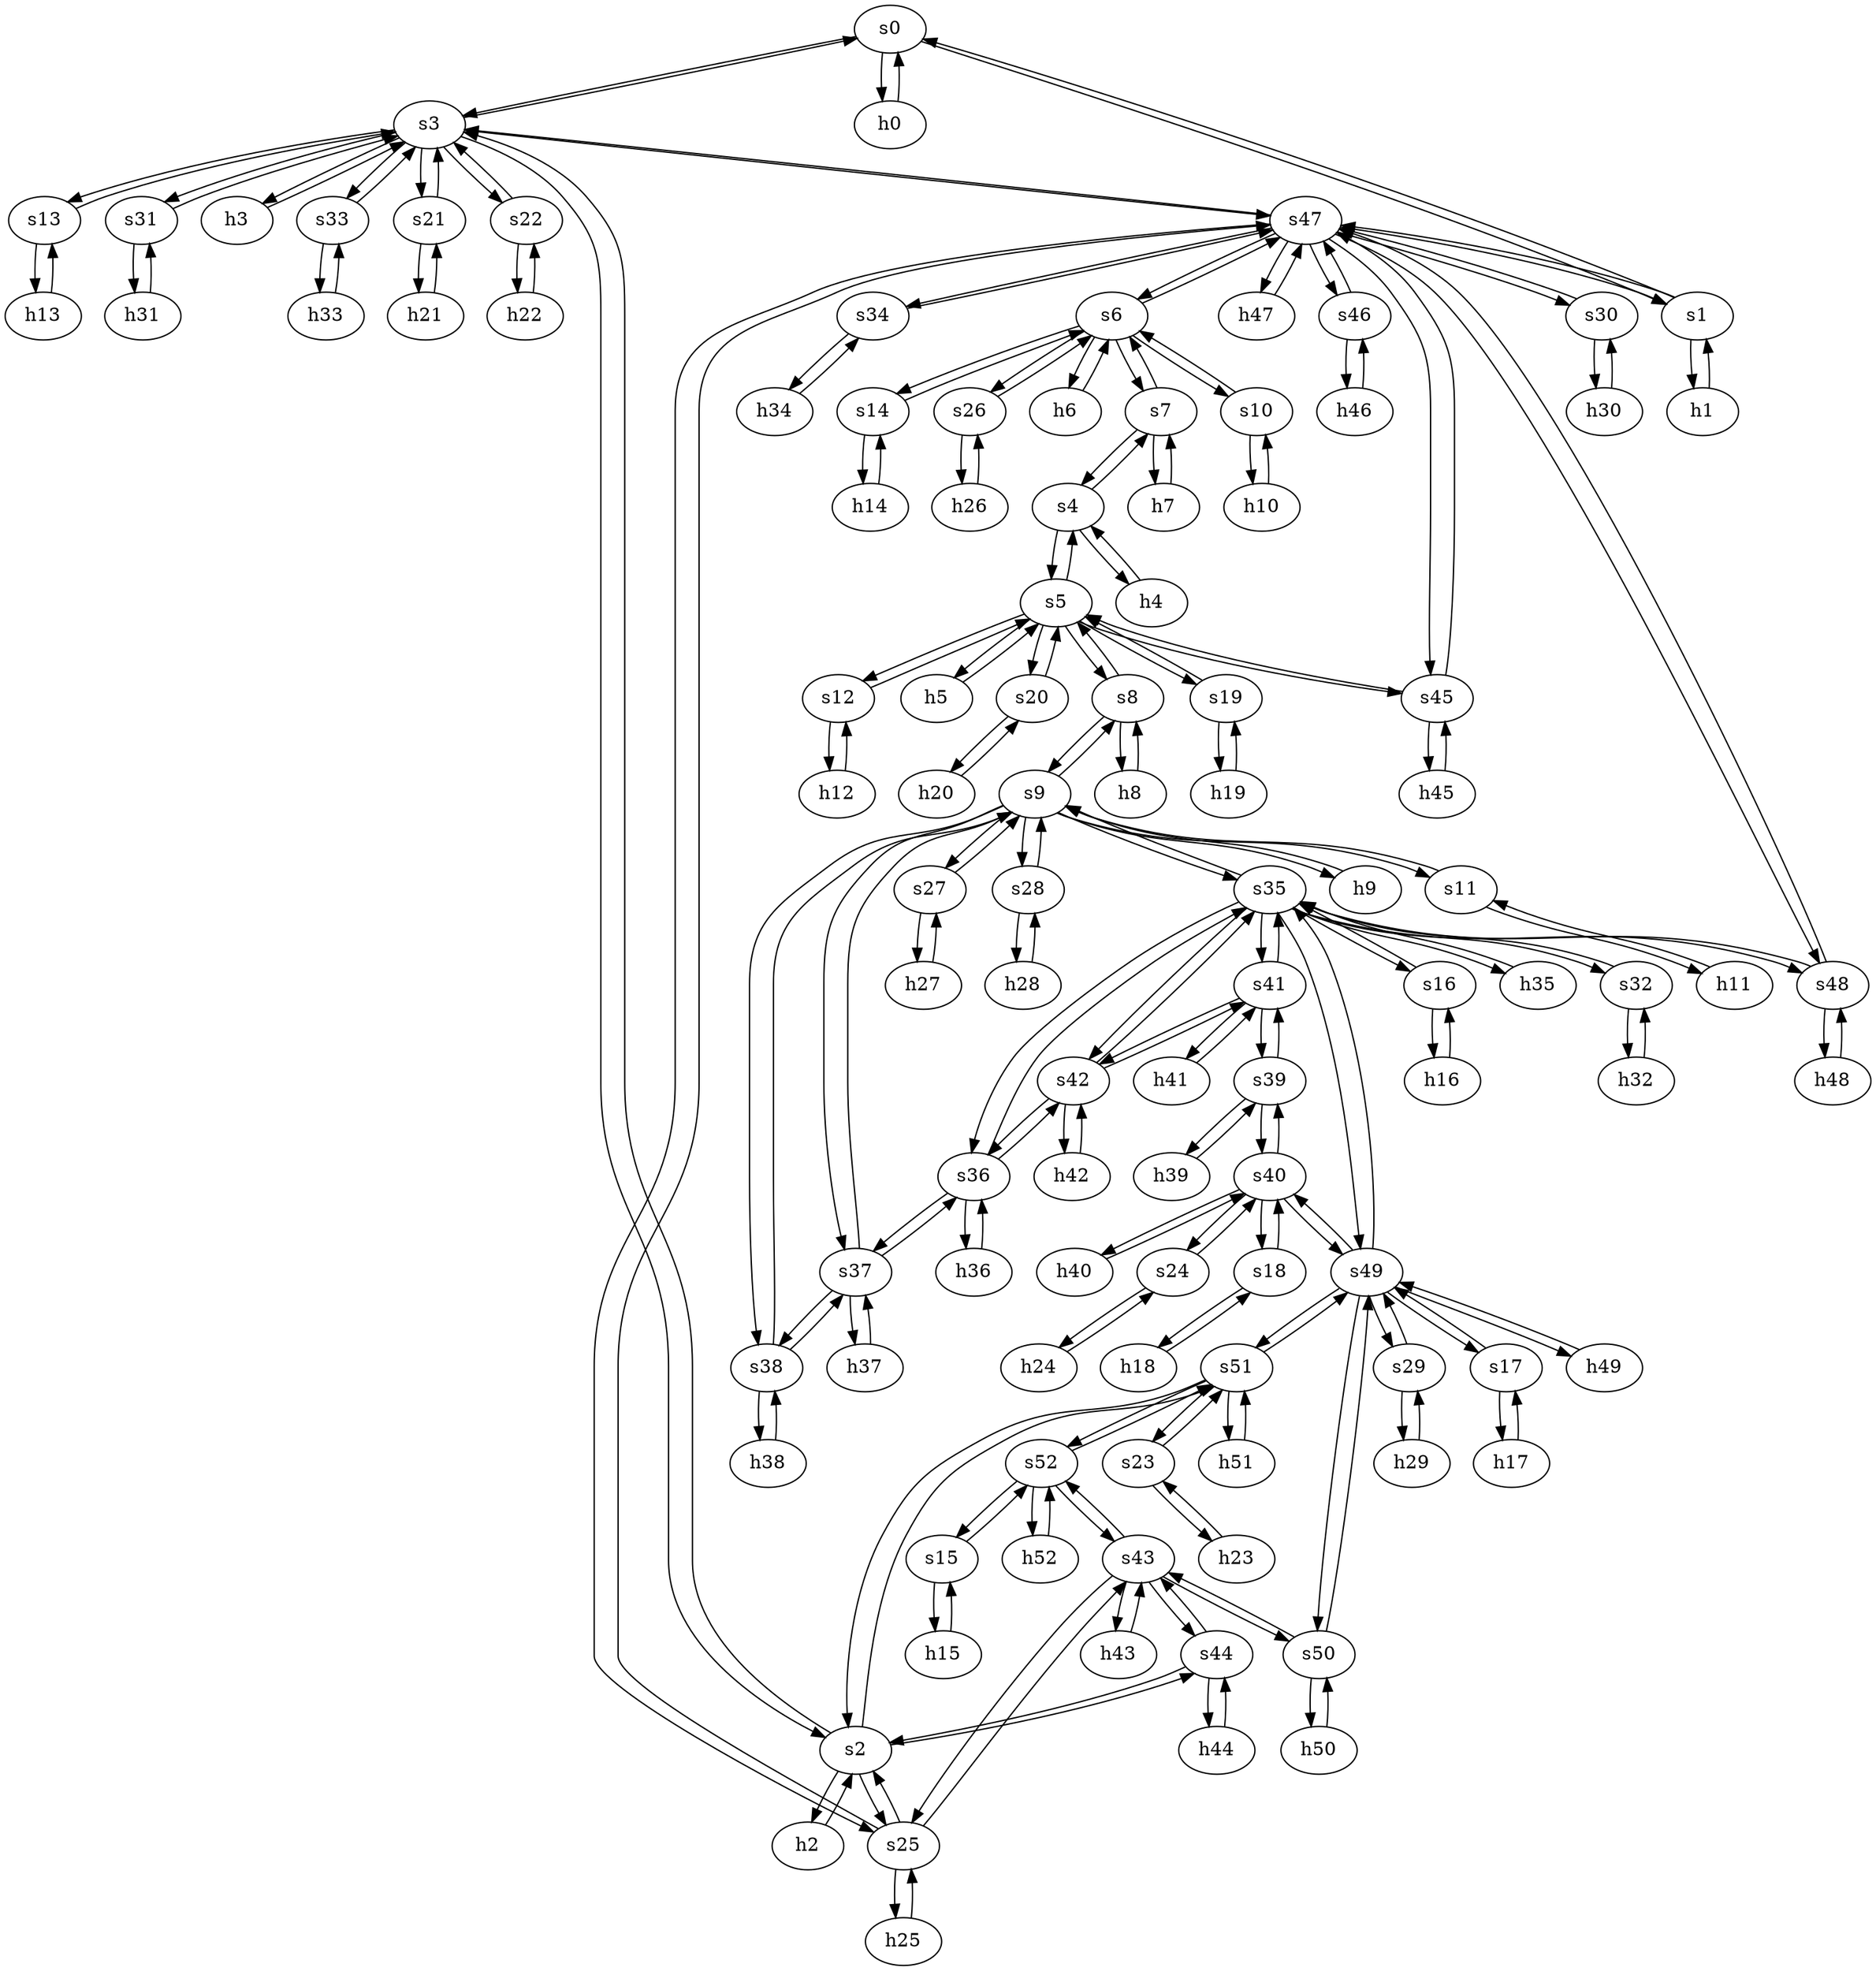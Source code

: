 strict digraph "BTN " {
	s0	 [id=0,
		type=switch];
	s3	 [id=3,
		type=switch];
	s0 -> s3	 [capacity="1Gbps",
		cost=1,
		dst_port=2,
		src_port=3];
	h0	 [ip="111.0.0.0",
		mac="00:00:00:00:0:0",
		type=host];
	s0 -> h0	 [capacity="1Gbps",
		cost=1,
		dst_port=1,
		src_port=1];
	s1	 [id=1,
		type=switch];
	s0 -> s1	 [capacity="1Gbps",
		cost=1,
		dst_port=2,
		src_port=2];
	s7	 [id=7,
		type=switch];
	h7	 [ip="111.0.7.7",
		mac="00:00:00:00:7:7",
		type=host];
	s7 -> h7	 [capacity="1Gbps",
		cost=1,
		dst_port=1,
		src_port=1];
	s4	 [id=4,
		type=switch];
	s7 -> s4	 [capacity="1Gbps",
		cost=1,
		dst_port=3,
		src_port=2];
	s6	 [id=6,
		type=switch];
	s7 -> s6	 [capacity="1Gbps",
		cost=1,
		dst_port=6,
		src_port=3];
	h20	 [ip="111.0.20.20",
		mac="00:00:00:00:20:20",
		type=host];
	s20	 [id=20,
		type=switch];
	h20 -> s20	 [capacity="1Gbps",
		cost=1,
		dst_port=1,
		src_port=1];
	h47	 [ip="111.0.47.47",
		mac="00:00:00:00:47:47",
		type=host];
	s47	 [id=47,
		type=switch];
	h47 -> s47	 [capacity="1Gbps",
		cost=1,
		dst_port=1,
		src_port=1];
	h46	 [ip="111.0.46.46",
		mac="00:00:00:00:46:46",
		type=host];
	s46	 [id=46,
		type=switch];
	h46 -> s46	 [capacity="1Gbps",
		cost=1,
		dst_port=1,
		src_port=1];
	h45	 [ip="111.0.45.45",
		mac="00:00:00:00:45:45",
		type=host];
	s45	 [id=45,
		type=switch];
	h45 -> s45	 [capacity="1Gbps",
		cost=1,
		dst_port=1,
		src_port=1];
	h44	 [ip="111.0.44.44",
		mac="00:00:00:00:44:44",
		type=host];
	s44	 [id=44,
		type=switch];
	h44 -> s44	 [capacity="1Gbps",
		cost=1,
		dst_port=1,
		src_port=1];
	h43	 [ip="111.0.43.43",
		mac="00:00:00:00:43:43",
		type=host];
	s43	 [id=43,
		type=switch];
	h43 -> s43	 [capacity="1Gbps",
		cost=1,
		dst_port=1,
		src_port=1];
	s5	 [id=5,
		type=switch];
	s5 -> s20	 [capacity="1Gbps",
		cost=1,
		dst_port=2,
		src_port=7];
	s5 -> s45	 [capacity="1Gbps",
		cost=1,
		dst_port=2,
		src_port=5];
	s19	 [id=19,
		type=switch];
	s5 -> s19	 [capacity="1Gbps",
		cost=1,
		dst_port=2,
		src_port=6];
	s8	 [id=8,
		type=switch];
	s5 -> s8	 [capacity="1Gbps",
		cost=1,
		dst_port=2,
		src_port=3];
	h5	 [ip="111.0.5.5",
		mac="00:00:00:00:5:5",
		type=host];
	s5 -> h5	 [capacity="1Gbps",
		cost=1,
		dst_port=1,
		src_port=1];
	s12	 [id=12,
		type=switch];
	s5 -> s12	 [capacity="1Gbps",
		cost=1,
		dst_port=2,
		src_port=4];
	s5 -> s4	 [capacity="1Gbps",
		cost=1,
		dst_port=2,
		src_port=2];
	h41	 [ip="111.0.41.41",
		mac="00:00:00:00:41:41",
		type=host];
	s41	 [id=41,
		type=switch];
	h41 -> s41	 [capacity="1Gbps",
		cost=1,
		dst_port=1,
		src_port=1];
	h40	 [ip="111.0.40.40",
		mac="00:00:00:00:40:40",
		type=host];
	s40	 [id=40,
		type=switch];
	h40 -> s40	 [capacity="1Gbps",
		cost=1,
		dst_port=1,
		src_port=1];
	s4 -> s5	 [capacity="1Gbps",
		cost=1,
		dst_port=2,
		src_port=2];
	h4	 [ip="111.0.4.4",
		mac="00:00:00:00:4:4",
		type=host];
	s4 -> h4	 [capacity="1Gbps",
		cost=1,
		dst_port=1,
		src_port=1];
	s4 -> s7	 [capacity="1Gbps",
		cost=1,
		dst_port=2,
		src_port=3];
	h49	 [ip="111.0.49.49",
		mac="00:00:00:00:49:49",
		type=host];
	s49	 [id=49,
		type=switch];
	h49 -> s49	 [capacity="1Gbps",
		cost=1,
		dst_port=1,
		src_port=1];
	h48	 [ip="111.0.48.48",
		mac="00:00:00:00:48:48",
		type=host];
	s48	 [id=48,
		type=switch];
	h48 -> s48	 [capacity="1Gbps",
		cost=1,
		dst_port=1,
		src_port=1];
	s52	 [id=52,
		type=switch];
	s52 -> s43	 [capacity="1Gbps",
		cost=1,
		dst_port=5,
		src_port=3];
	s51	 [id=51,
		type=switch];
	s52 -> s51	 [capacity="1Gbps",
		cost=1,
		dst_port=5,
		src_port=4];
	h52	 [ip="111.0.52.52",
		mac="00:00:00:00:52:52",
		type=host];
	s52 -> h52	 [capacity="1Gbps",
		cost=1,
		dst_port=1,
		src_port=1];
	s15	 [id=15,
		type=switch];
	s52 -> s15	 [capacity="1Gbps",
		cost=1,
		dst_port=2,
		src_port=2];
	h51	 [ip="111.0.51.51",
		mac="00:00:00:00:51:51",
		type=host];
	s51 -> h51	 [capacity="1Gbps",
		cost=1,
		dst_port=1,
		src_port=1];
	s2	 [id=2,
		type=switch];
	s51 -> s2	 [capacity="1Gbps",
		cost=1,
		dst_port=5,
		src_port=2];
	s51 -> s52	 [capacity="1Gbps",
		cost=1,
		dst_port=4,
		src_port=5];
	s51 -> s49	 [capacity="1Gbps",
		cost=1,
		dst_port=7,
		src_port=4];
	s23	 [id=23,
		type=switch];
	s51 -> s23	 [capacity="1Gbps",
		cost=1,
		dst_port=2,
		src_port=3];
	s50	 [id=50,
		type=switch];
	s50 -> s43	 [capacity="1Gbps",
		cost=1,
		dst_port=3,
		src_port=2];
	s50 -> s49	 [capacity="1Gbps",
		cost=1,
		dst_port=6,
		src_port=3];
	h50	 [ip="111.0.50.50",
		mac="00:00:00:00:50:50",
		type=host];
	s50 -> h50	 [capacity="1Gbps",
		cost=1,
		dst_port=1,
		src_port=1];
	h50 -> s50	 [capacity="1Gbps",
		cost=1,
		dst_port=1,
		src_port=1];
	h51 -> s51	 [capacity="1Gbps",
		cost=1,
		dst_port=1,
		src_port=1];
	h52 -> s52	 [capacity="1Gbps",
		cost=1,
		dst_port=1,
		src_port=1];
	s44 -> s2	 [capacity="1Gbps",
		cost=1,
		dst_port=4,
		src_port=2];
	s44 -> s43	 [capacity="1Gbps",
		cost=1,
		dst_port=4,
		src_port=3];
	s44 -> h44	 [capacity="1Gbps",
		cost=1,
		dst_port=1,
		src_port=1];
	h24	 [ip="111.0.24.24",
		mac="00:00:00:00:24:24",
		type=host];
	s24	 [id=24,
		type=switch];
	h24 -> s24	 [capacity="1Gbps",
		cost=1,
		dst_port=1,
		src_port=1];
	s46 -> h46	 [capacity="1Gbps",
		cost=1,
		dst_port=1,
		src_port=1];
	s46 -> s47	 [capacity="1Gbps",
		cost=1,
		dst_port=9,
		src_port=2];
	s47 -> s3	 [capacity="1Gbps",
		cost=1,
		dst_port=6,
		src_port=3];
	s30	 [id=30,
		type=switch];
	s47 -> s30	 [capacity="1Gbps",
		cost=1,
		dst_port=2,
		src_port=6];
	s47 -> s45	 [capacity="1Gbps",
		cost=1,
		dst_port=3,
		src_port=8];
	s47 -> s1	 [capacity="1Gbps",
		cost=1,
		dst_port=3,
		src_port=2];
	s47 -> s46	 [capacity="1Gbps",
		cost=1,
		dst_port=2,
		src_port=9];
	s25	 [id=25,
		type=switch];
	s47 -> s25	 [capacity="1Gbps",
		cost=1,
		dst_port=4,
		src_port=5];
	s47 -> h47	 [capacity="1Gbps",
		cost=1,
		dst_port=1,
		src_port=1];
	s47 -> s48	 [capacity="1Gbps",
		cost=1,
		dst_port=3,
		src_port=10];
	s34	 [id=34,
		type=switch];
	s47 -> s34	 [capacity="1Gbps",
		cost=1,
		dst_port=2,
		src_port=7];
	s47 -> s6	 [capacity="1Gbps",
		cost=1,
		dst_port=3,
		src_port=4];
	s40 -> h40	 [capacity="1Gbps",
		cost=1,
		dst_port=1,
		src_port=1];
	s39	 [id=39,
		type=switch];
	s40 -> s39	 [capacity="1Gbps",
		cost=1,
		dst_port=2,
		src_port=4];
	s18	 [id=18,
		type=switch];
	s40 -> s18	 [capacity="1Gbps",
		cost=1,
		dst_port=2,
		src_port=2];
	s40 -> s49	 [capacity="1Gbps",
		cost=1,
		dst_port=5,
		src_port=5];
	s40 -> s24	 [capacity="1Gbps",
		cost=1,
		dst_port=2,
		src_port=3];
	s42	 [id=42,
		type=switch];
	s41 -> s42	 [capacity="1Gbps",
		cost=1,
		dst_port=4,
		src_port=4];
	s41 -> s39	 [capacity="1Gbps",
		cost=1,
		dst_port=3,
		src_port=3];
	s35	 [id=35,
		type=switch];
	s41 -> s35	 [capacity="1Gbps",
		cost=1,
		dst_port=9,
		src_port=2];
	s41 -> h41	 [capacity="1Gbps",
		cost=1,
		dst_port=1,
		src_port=1];
	h42	 [ip="111.0.42.42",
		mac="00:00:00:00:42:42",
		type=host];
	s42 -> h42	 [capacity="1Gbps",
		cost=1,
		dst_port=1,
		src_port=1];
	s42 -> s35	 [capacity="1Gbps",
		cost=1,
		dst_port=7,
		src_port=2];
	s36	 [id=36,
		type=switch];
	s42 -> s36	 [capacity="1Gbps",
		cost=1,
		dst_port=3,
		src_port=3];
	s42 -> s41	 [capacity="1Gbps",
		cost=1,
		dst_port=4,
		src_port=4];
	s43 -> h43	 [capacity="1Gbps",
		cost=1,
		dst_port=1,
		src_port=1];
	s43 -> s52	 [capacity="1Gbps",
		cost=1,
		dst_port=3,
		src_port=5];
	s43 -> s25	 [capacity="1Gbps",
		cost=1,
		dst_port=3,
		src_port=2];
	s43 -> s44	 [capacity="1Gbps",
		cost=1,
		dst_port=3,
		src_port=4];
	s43 -> s50	 [capacity="1Gbps",
		cost=1,
		dst_port=2,
		src_port=3];
	s48 -> h48	 [capacity="1Gbps",
		cost=1,
		dst_port=1,
		src_port=1];
	s48 -> s35	 [capacity="1Gbps",
		cost=1,
		dst_port=5,
		src_port=2];
	s48 -> s47	 [capacity="1Gbps",
		cost=1,
		dst_port=10,
		src_port=3];
	s49 -> s40	 [capacity="1Gbps",
		cost=1,
		dst_port=5,
		src_port=5];
	s49 -> h49	 [capacity="1Gbps",
		cost=1,
		dst_port=1,
		src_port=1];
	s49 -> s35	 [capacity="1Gbps",
		cost=1,
		dst_port=8,
		src_port=4];
	s29	 [id=29,
		type=switch];
	s49 -> s29	 [capacity="1Gbps",
		cost=1,
		dst_port=2,
		src_port=3];
	s17	 [id=17,
		type=switch];
	s49 -> s17	 [capacity="1Gbps",
		cost=1,
		dst_port=2,
		src_port=2];
	s49 -> s51	 [capacity="1Gbps",
		cost=1,
		dst_port=4,
		src_port=7];
	s49 -> s50	 [capacity="1Gbps",
		cost=1,
		dst_port=3,
		src_port=6];
	h42 -> s42	 [capacity="1Gbps",
		cost=1,
		dst_port=1,
		src_port=1];
	s45 -> s5	 [capacity="1Gbps",
		cost=1,
		dst_port=5,
		src_port=2];
	s45 -> h45	 [capacity="1Gbps",
		cost=1,
		dst_port=1,
		src_port=1];
	s45 -> s47	 [capacity="1Gbps",
		cost=1,
		dst_port=8,
		src_port=3];
	h19	 [ip="111.0.19.19",
		mac="00:00:00:00:19:19",
		type=host];
	s19 -> h19	 [capacity="1Gbps",
		cost=1,
		dst_port=1,
		src_port=1];
	s19 -> s5	 [capacity="1Gbps",
		cost=1,
		dst_port=6,
		src_port=2];
	s18 -> s40	 [capacity="1Gbps",
		cost=1,
		dst_port=2,
		src_port=2];
	h18	 [ip="111.0.18.18",
		mac="00:00:00:00:18:18",
		type=host];
	s18 -> h18	 [capacity="1Gbps",
		cost=1,
		dst_port=1,
		src_port=1];
	s13	 [id=13,
		type=switch];
	s13 -> s3	 [capacity="1Gbps",
		cost=1,
		dst_port=5,
		src_port=2];
	h13	 [ip="111.0.13.13",
		mac="00:00:00:00:13:13",
		type=host];
	s13 -> h13	 [capacity="1Gbps",
		cost=1,
		dst_port=1,
		src_port=1];
	s12 -> s5	 [capacity="1Gbps",
		cost=1,
		dst_port=4,
		src_port=2];
	h12	 [ip="111.0.12.12",
		mac="00:00:00:00:12:12",
		type=host];
	s12 -> h12	 [capacity="1Gbps",
		cost=1,
		dst_port=1,
		src_port=1];
	s11	 [id=11,
		type=switch];
	h11	 [ip="111.0.11.11",
		mac="00:00:00:00:11:11",
		type=host];
	s11 -> h11	 [capacity="1Gbps",
		cost=1,
		dst_port=1,
		src_port=1];
	s9	 [id=9,
		type=switch];
	s11 -> s9	 [capacity="1Gbps",
		cost=1,
		dst_port=6,
		src_port=2];
	s10	 [id=10,
		type=switch];
	h10	 [ip="111.0.10.10",
		mac="00:00:00:00:10:10",
		type=host];
	s10 -> h10	 [capacity="1Gbps",
		cost=1,
		dst_port=1,
		src_port=1];
	s10 -> s6	 [capacity="1Gbps",
		cost=1,
		dst_port=4,
		src_port=2];
	s17 -> s49	 [capacity="1Gbps",
		cost=1,
		dst_port=2,
		src_port=2];
	h17	 [ip="111.0.17.17",
		mac="00:00:00:00:17:17",
		type=host];
	s17 -> h17	 [capacity="1Gbps",
		cost=1,
		dst_port=1,
		src_port=1];
	s16	 [id=16,
		type=switch];
	s16 -> s35	 [capacity="1Gbps",
		cost=1,
		dst_port=3,
		src_port=2];
	h16	 [ip="111.0.16.16",
		mac="00:00:00:00:16:16",
		type=host];
	s16 -> h16	 [capacity="1Gbps",
		cost=1,
		dst_port=1,
		src_port=1];
	s15 -> s52	 [capacity="1Gbps",
		cost=1,
		dst_port=2,
		src_port=2];
	h15	 [ip="111.0.15.15",
		mac="00:00:00:00:15:15",
		type=host];
	s15 -> h15	 [capacity="1Gbps",
		cost=1,
		dst_port=1,
		src_port=1];
	s14	 [id=14,
		type=switch];
	h14	 [ip="111.0.14.14",
		mac="00:00:00:00:14:14",
		type=host];
	s14 -> h14	 [capacity="1Gbps",
		cost=1,
		dst_port=1,
		src_port=1];
	s14 -> s6	 [capacity="1Gbps",
		cost=1,
		dst_port=5,
		src_port=2];
	h8	 [ip="111.0.8.8",
		mac="00:00:00:00:8:8",
		type=host];
	h8 -> s8	 [capacity="1Gbps",
		cost=1,
		dst_port=1,
		src_port=1];
	h9	 [ip="111.0.9.9",
		mac="00:00:00:00:9:9",
		type=host];
	h9 -> s9	 [capacity="1Gbps",
		cost=1,
		dst_port=1,
		src_port=1];
	h2	 [ip="111.0.2.2",
		mac="00:00:00:00:2:2",
		type=host];
	h2 -> s2	 [capacity="1Gbps",
		cost=1,
		dst_port=1,
		src_port=1];
	h3	 [ip="111.0.3.3",
		mac="00:00:00:00:3:3",
		type=host];
	h3 -> s3	 [capacity="1Gbps",
		cost=1,
		dst_port=1,
		src_port=1];
	h0 -> s0	 [capacity="1Gbps",
		cost=1,
		dst_port=1,
		src_port=1];
	h1	 [ip="111.0.1.1",
		mac="00:00:00:00:1:1",
		type=host];
	h1 -> s1	 [capacity="1Gbps",
		cost=1,
		dst_port=1,
		src_port=1];
	h6	 [ip="111.0.6.6",
		mac="00:00:00:00:6:6",
		type=host];
	h6 -> s6	 [capacity="1Gbps",
		cost=1,
		dst_port=1,
		src_port=1];
	h7 -> s7	 [capacity="1Gbps",
		cost=1,
		dst_port=1,
		src_port=1];
	h4 -> s4	 [capacity="1Gbps",
		cost=1,
		dst_port=1,
		src_port=1];
	h5 -> s5	 [capacity="1Gbps",
		cost=1,
		dst_port=1,
		src_port=1];
	s39 -> s40	 [capacity="1Gbps",
		cost=1,
		dst_port=4,
		src_port=2];
	h39	 [ip="111.0.39.39",
		mac="00:00:00:00:39:39",
		type=host];
	s39 -> h39	 [capacity="1Gbps",
		cost=1,
		dst_port=1,
		src_port=1];
	s39 -> s41	 [capacity="1Gbps",
		cost=1,
		dst_port=3,
		src_port=3];
	s38	 [id=38,
		type=switch];
	h38	 [ip="111.0.38.38",
		mac="00:00:00:00:38:38",
		type=host];
	s38 -> h38	 [capacity="1Gbps",
		cost=1,
		dst_port=1,
		src_port=1];
	s38 -> s9	 [capacity="1Gbps",
		cost=1,
		dst_port=5,
		src_port=2];
	s37	 [id=37,
		type=switch];
	s38 -> s37	 [capacity="1Gbps",
		cost=1,
		dst_port=4,
		src_port=3];
	h35	 [ip="111.0.35.35",
		mac="00:00:00:00:35:35",
		type=host];
	s35 -> h35	 [capacity="1Gbps",
		cost=1,
		dst_port=1,
		src_port=1];
	s35 -> s42	 [capacity="1Gbps",
		cost=1,
		dst_port=2,
		src_port=7];
	s32	 [id=32,
		type=switch];
	s35 -> s32	 [capacity="1Gbps",
		cost=1,
		dst_port=2,
		src_port=4];
	s35 -> s36	 [capacity="1Gbps",
		cost=1,
		dst_port=2,
		src_port=6];
	s35 -> s49	 [capacity="1Gbps",
		cost=1,
		dst_port=4,
		src_port=8];
	s35 -> s48	 [capacity="1Gbps",
		cost=1,
		dst_port=2,
		src_port=5];
	s35 -> s9	 [capacity="1Gbps",
		cost=1,
		dst_port=3,
		src_port=2];
	s35 -> s41	 [capacity="1Gbps",
		cost=1,
		dst_port=2,
		src_port=9];
	s35 -> s16	 [capacity="1Gbps",
		cost=1,
		dst_port=2,
		src_port=3];
	s34 -> s47	 [capacity="1Gbps",
		cost=1,
		dst_port=7,
		src_port=2];
	h34	 [ip="111.0.34.34",
		mac="00:00:00:00:34:34",
		type=host];
	s34 -> h34	 [capacity="1Gbps",
		cost=1,
		dst_port=1,
		src_port=1];
	s37 -> s36	 [capacity="1Gbps",
		cost=1,
		dst_port=4,
		src_port=3];
	s37 -> s38	 [capacity="1Gbps",
		cost=1,
		dst_port=3,
		src_port=4];
	s37 -> s9	 [capacity="1Gbps",
		cost=1,
		dst_port=4,
		src_port=2];
	h37	 [ip="111.0.37.37",
		mac="00:00:00:00:37:37",
		type=host];
	s37 -> h37	 [capacity="1Gbps",
		cost=1,
		dst_port=1,
		src_port=1];
	s36 -> s42	 [capacity="1Gbps",
		cost=1,
		dst_port=3,
		src_port=3];
	h36	 [ip="111.0.36.36",
		mac="00:00:00:00:36:36",
		type=host];
	s36 -> h36	 [capacity="1Gbps",
		cost=1,
		dst_port=1,
		src_port=1];
	s36 -> s35	 [capacity="1Gbps",
		cost=1,
		dst_port=6,
		src_port=2];
	s36 -> s37	 [capacity="1Gbps",
		cost=1,
		dst_port=3,
		src_port=4];
	s31	 [id=31,
		type=switch];
	s31 -> s3	 [capacity="1Gbps",
		cost=1,
		dst_port=9,
		src_port=2];
	h31	 [ip="111.0.31.31",
		mac="00:00:00:00:31:31",
		type=host];
	s31 -> h31	 [capacity="1Gbps",
		cost=1,
		dst_port=1,
		src_port=1];
	h30	 [ip="111.0.30.30",
		mac="00:00:00:00:30:30",
		type=host];
	s30 -> h30	 [capacity="1Gbps",
		cost=1,
		dst_port=1,
		src_port=1];
	s30 -> s47	 [capacity="1Gbps",
		cost=1,
		dst_port=6,
		src_port=2];
	s33	 [id=33,
		type=switch];
	s33 -> s3	 [capacity="1Gbps",
		cost=1,
		dst_port=4,
		src_port=2];
	h33	 [ip="111.0.33.33",
		mac="00:00:00:00:33:33",
		type=host];
	s33 -> h33	 [capacity="1Gbps",
		cost=1,
		dst_port=1,
		src_port=1];
	s32 -> s35	 [capacity="1Gbps",
		cost=1,
		dst_port=4,
		src_port=2];
	h32	 [ip="111.0.32.32",
		mac="00:00:00:00:32:32",
		type=host];
	s32 -> h32	 [capacity="1Gbps",
		cost=1,
		dst_port=1,
		src_port=1];
	h18 -> s18	 [capacity="1Gbps",
		cost=1,
		dst_port=1,
		src_port=1];
	h19 -> s19	 [capacity="1Gbps",
		cost=1,
		dst_port=1,
		src_port=1];
	h10 -> s10	 [capacity="1Gbps",
		cost=1,
		dst_port=1,
		src_port=1];
	h11 -> s11	 [capacity="1Gbps",
		cost=1,
		dst_port=1,
		src_port=1];
	h12 -> s12	 [capacity="1Gbps",
		cost=1,
		dst_port=1,
		src_port=1];
	h13 -> s13	 [capacity="1Gbps",
		cost=1,
		dst_port=1,
		src_port=1];
	h14 -> s14	 [capacity="1Gbps",
		cost=1,
		dst_port=1,
		src_port=1];
	h15 -> s15	 [capacity="1Gbps",
		cost=1,
		dst_port=1,
		src_port=1];
	h16 -> s16	 [capacity="1Gbps",
		cost=1,
		dst_port=1,
		src_port=1];
	h17 -> s17	 [capacity="1Gbps",
		cost=1,
		dst_port=1,
		src_port=1];
	s9 -> s11	 [capacity="1Gbps",
		cost=1,
		dst_port=2,
		src_port=6];
	s9 -> s35	 [capacity="1Gbps",
		cost=1,
		dst_port=2,
		src_port=3];
	s27	 [id=27,
		type=switch];
	s9 -> s27	 [capacity="1Gbps",
		cost=1,
		dst_port=2,
		src_port=7];
	s28	 [id=28,
		type=switch];
	s9 -> s28	 [capacity="1Gbps",
		cost=1,
		dst_port=2,
		src_port=8];
	s9 -> s8	 [capacity="1Gbps",
		cost=1,
		dst_port=3,
		src_port=2];
	s9 -> h9	 [capacity="1Gbps",
		cost=1,
		dst_port=1,
		src_port=1];
	s9 -> s38	 [capacity="1Gbps",
		cost=1,
		dst_port=2,
		src_port=5];
	s9 -> s37	 [capacity="1Gbps",
		cost=1,
		dst_port=2,
		src_port=4];
	s8 -> s5	 [capacity="1Gbps",
		cost=1,
		dst_port=3,
		src_port=2];
	s8 -> h8	 [capacity="1Gbps",
		cost=1,
		dst_port=1,
		src_port=1];
	s8 -> s9	 [capacity="1Gbps",
		cost=1,
		dst_port=2,
		src_port=3];
	h29	 [ip="111.0.29.29",
		mac="00:00:00:00:29:29",
		type=host];
	h29 -> s29	 [capacity="1Gbps",
		cost=1,
		dst_port=1,
		src_port=1];
	h28	 [ip="111.0.28.28",
		mac="00:00:00:00:28:28",
		type=host];
	h28 -> s28	 [capacity="1Gbps",
		cost=1,
		dst_port=1,
		src_port=1];
	s23 -> s51	 [capacity="1Gbps",
		cost=1,
		dst_port=3,
		src_port=2];
	h23	 [ip="111.0.23.23",
		mac="00:00:00:00:23:23",
		type=host];
	s23 -> h23	 [capacity="1Gbps",
		cost=1,
		dst_port=1,
		src_port=1];
	s3 -> s2	 [capacity="1Gbps",
		cost=1,
		dst_port=3,
		src_port=3];
	s3 -> s33	 [capacity="1Gbps",
		cost=1,
		dst_port=2,
		src_port=4];
	s3 -> s0	 [capacity="1Gbps",
		cost=1,
		dst_port=3,
		src_port=2];
	s3 -> s13	 [capacity="1Gbps",
		cost=1,
		dst_port=2,
		src_port=5];
	s3 -> s47	 [capacity="1Gbps",
		cost=1,
		dst_port=3,
		src_port=6];
	s3 -> s31	 [capacity="1Gbps",
		cost=1,
		dst_port=2,
		src_port=9];
	s21	 [id=21,
		type=switch];
	s3 -> s21	 [capacity="1Gbps",
		cost=1,
		dst_port=2,
		src_port=7];
	s3 -> h3	 [capacity="1Gbps",
		cost=1,
		dst_port=1,
		src_port=1];
	s22	 [id=22,
		type=switch];
	s3 -> s22	 [capacity="1Gbps",
		cost=1,
		dst_port=2,
		src_port=8];
	s2 -> s3	 [capacity="1Gbps",
		cost=1,
		dst_port=3,
		src_port=3];
	s2 -> s25	 [capacity="1Gbps",
		cost=1,
		dst_port=2,
		src_port=2];
	s2 -> s51	 [capacity="1Gbps",
		cost=1,
		dst_port=2,
		src_port=5];
	s2 -> h2	 [capacity="1Gbps",
		cost=1,
		dst_port=1,
		src_port=1];
	s2 -> s44	 [capacity="1Gbps",
		cost=1,
		dst_port=2,
		src_port=4];
	s1 -> s0	 [capacity="1Gbps",
		cost=1,
		dst_port=2,
		src_port=2];
	s1 -> s47	 [capacity="1Gbps",
		cost=1,
		dst_port=2,
		src_port=3];
	s1 -> h1	 [capacity="1Gbps",
		cost=1,
		dst_port=1,
		src_port=1];
	h26	 [ip="111.0.26.26",
		mac="00:00:00:00:26:26",
		type=host];
	s26	 [id=26,
		type=switch];
	h26 -> s26	 [capacity="1Gbps",
		cost=1,
		dst_port=1,
		src_port=1];
	h21	 [ip="111.0.21.21",
		mac="00:00:00:00:21:21",
		type=host];
	h21 -> s21	 [capacity="1Gbps",
		cost=1,
		dst_port=1,
		src_port=1];
	s6 -> s7	 [capacity="1Gbps",
		cost=1,
		dst_port=3,
		src_port=6];
	s6 -> s47	 [capacity="1Gbps",
		cost=1,
		dst_port=4,
		src_port=3];
	s6 -> h6	 [capacity="1Gbps",
		cost=1,
		dst_port=1,
		src_port=1];
	s6 -> s14	 [capacity="1Gbps",
		cost=1,
		dst_port=2,
		src_port=5];
	s6 -> s26	 [capacity="1Gbps",
		cost=1,
		dst_port=2,
		src_port=2];
	s6 -> s10	 [capacity="1Gbps",
		cost=1,
		dst_port=2,
		src_port=4];
	h23 -> s23	 [capacity="1Gbps",
		cost=1,
		dst_port=1,
		src_port=1];
	h22	 [ip="111.0.22.22",
		mac="00:00:00:00:22:22",
		type=host];
	h22 -> s22	 [capacity="1Gbps",
		cost=1,
		dst_port=1,
		src_port=1];
	h32 -> s32	 [capacity="1Gbps",
		cost=1,
		dst_port=1,
		src_port=1];
	h33 -> s33	 [capacity="1Gbps",
		cost=1,
		dst_port=1,
		src_port=1];
	h30 -> s30	 [capacity="1Gbps",
		cost=1,
		dst_port=1,
		src_port=1];
	h31 -> s31	 [capacity="1Gbps",
		cost=1,
		dst_port=1,
		src_port=1];
	h36 -> s36	 [capacity="1Gbps",
		cost=1,
		dst_port=1,
		src_port=1];
	h37 -> s37	 [capacity="1Gbps",
		cost=1,
		dst_port=1,
		src_port=1];
	h34 -> s34	 [capacity="1Gbps",
		cost=1,
		dst_port=1,
		src_port=1];
	h35 -> s35	 [capacity="1Gbps",
		cost=1,
		dst_port=1,
		src_port=1];
	h38 -> s38	 [capacity="1Gbps",
		cost=1,
		dst_port=1,
		src_port=1];
	h39 -> s39	 [capacity="1Gbps",
		cost=1,
		dst_port=1,
		src_port=1];
	s22 -> s3	 [capacity="1Gbps",
		cost=1,
		dst_port=8,
		src_port=2];
	s22 -> h22	 [capacity="1Gbps",
		cost=1,
		dst_port=1,
		src_port=1];
	h25	 [ip="111.0.25.25",
		mac="00:00:00:00:25:25",
		type=host];
	h25 -> s25	 [capacity="1Gbps",
		cost=1,
		dst_port=1,
		src_port=1];
	s20 -> h20	 [capacity="1Gbps",
		cost=1,
		dst_port=1,
		src_port=1];
	s20 -> s5	 [capacity="1Gbps",
		cost=1,
		dst_port=7,
		src_port=2];
	s21 -> s3	 [capacity="1Gbps",
		cost=1,
		dst_port=7,
		src_port=2];
	s21 -> h21	 [capacity="1Gbps",
		cost=1,
		dst_port=1,
		src_port=1];
	s26 -> h26	 [capacity="1Gbps",
		cost=1,
		dst_port=1,
		src_port=1];
	s26 -> s6	 [capacity="1Gbps",
		cost=1,
		dst_port=2,
		src_port=2];
	s27 -> s9	 [capacity="1Gbps",
		cost=1,
		dst_port=7,
		src_port=2];
	h27	 [ip="111.0.27.27",
		mac="00:00:00:00:27:27",
		type=host];
	s27 -> h27	 [capacity="1Gbps",
		cost=1,
		dst_port=1,
		src_port=1];
	s24 -> h24	 [capacity="1Gbps",
		cost=1,
		dst_port=1,
		src_port=1];
	s24 -> s40	 [capacity="1Gbps",
		cost=1,
		dst_port=3,
		src_port=2];
	s25 -> s2	 [capacity="1Gbps",
		cost=1,
		dst_port=2,
		src_port=2];
	s25 -> s43	 [capacity="1Gbps",
		cost=1,
		dst_port=2,
		src_port=3];
	s25 -> s47	 [capacity="1Gbps",
		cost=1,
		dst_port=5,
		src_port=4];
	s25 -> h25	 [capacity="1Gbps",
		cost=1,
		dst_port=1,
		src_port=1];
	s28 -> s9	 [capacity="1Gbps",
		cost=1,
		dst_port=8,
		src_port=2];
	s28 -> h28	 [capacity="1Gbps",
		cost=1,
		dst_port=1,
		src_port=1];
	s29 -> s49	 [capacity="1Gbps",
		cost=1,
		dst_port=3,
		src_port=2];
	s29 -> h29	 [capacity="1Gbps",
		cost=1,
		dst_port=1,
		src_port=1];
	h27 -> s27	 [capacity="1Gbps",
		cost=1,
		dst_port=1,
		src_port=1];
}
